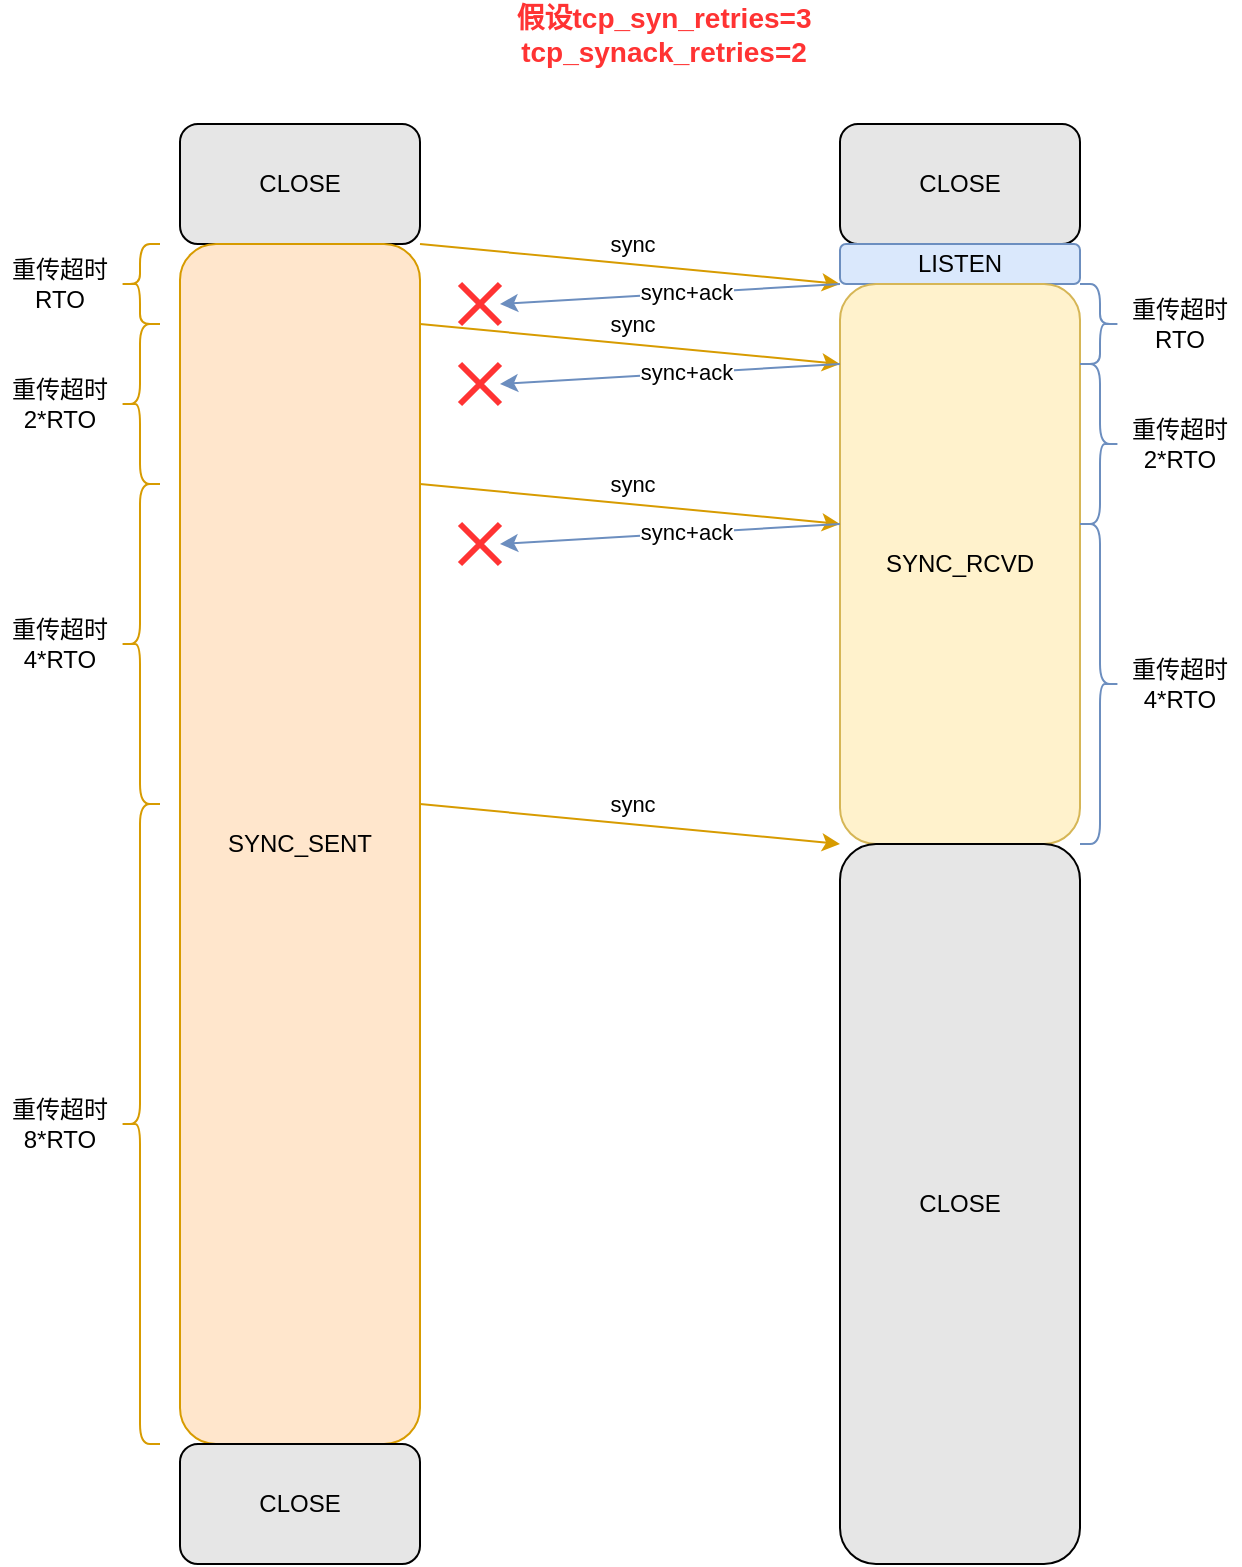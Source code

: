 <mxfile version="20.8.16" type="device"><diagram name="第 1 页" id="rM8j7UXgsIs_4yj_zaCb"><mxGraphModel dx="1418" dy="828" grid="1" gridSize="10" guides="1" tooltips="1" connect="1" arrows="1" fold="1" page="1" pageScale="1" pageWidth="827" pageHeight="1169" math="0" shadow="0"><root><mxCell id="0"/><mxCell id="1" parent="0"/><mxCell id="NiQcPkI9Ou7xpyMPSRXo-1" value="CLOSE" style="rounded=1;whiteSpace=wrap;html=1;fillColor=#E6E6E6;" parent="1" vertex="1"><mxGeometry x="150" y="100" width="120" height="60" as="geometry"/></mxCell><mxCell id="NiQcPkI9Ou7xpyMPSRXo-2" value="CLOSE" style="rounded=1;whiteSpace=wrap;html=1;fillColor=#E6E6E6;" parent="1" vertex="1"><mxGeometry x="480" y="100" width="120" height="60" as="geometry"/></mxCell><mxCell id="NiQcPkI9Ou7xpyMPSRXo-3" value="SYNC_SENT" style="rounded=1;whiteSpace=wrap;html=1;fillColor=#ffe6cc;strokeColor=#d79b00;" parent="1" vertex="1"><mxGeometry x="150" y="160" width="120" height="600" as="geometry"/></mxCell><mxCell id="NiQcPkI9Ou7xpyMPSRXo-4" value="LISTEN" style="rounded=1;whiteSpace=wrap;html=1;fillColor=#dae8fc;strokeColor=#6c8ebf;" parent="1" vertex="1"><mxGeometry x="480" y="160" width="120" height="20" as="geometry"/></mxCell><mxCell id="NiQcPkI9Ou7xpyMPSRXo-5" value="" style="endArrow=classic;html=1;rounded=0;exitX=1;exitY=0;exitDx=0;exitDy=0;fillColor=#ffe6cc;strokeColor=#d79b00;entryX=0;entryY=1;entryDx=0;entryDy=0;" parent="1" source="NiQcPkI9Ou7xpyMPSRXo-3" edge="1" target="NiQcPkI9Ou7xpyMPSRXo-4"><mxGeometry width="50" height="50" relative="1" as="geometry"><mxPoint x="390" y="450" as="sourcePoint"/><mxPoint x="470" y="180" as="targetPoint"/></mxGeometry></mxCell><mxCell id="NiQcPkI9Ou7xpyMPSRXo-7" value="sync" style="edgeLabel;html=1;align=center;verticalAlign=middle;resizable=0;points=[];" parent="NiQcPkI9Ou7xpyMPSRXo-5" vertex="1" connectable="0"><mxGeometry x="-0.199" y="-1" relative="1" as="geometry"><mxPoint x="22" y="-9" as="offset"/></mxGeometry></mxCell><mxCell id="NiQcPkI9Ou7xpyMPSRXo-44" value="CLOSE" style="rounded=1;whiteSpace=wrap;html=1;fillColor=#E6E6E6;" parent="1" vertex="1"><mxGeometry x="150" y="760" width="120" height="60" as="geometry"/></mxCell><mxCell id="wpmDxxjFCnM1ocCsameA-1" value="SYNC_RCVD" style="rounded=1;whiteSpace=wrap;html=1;fillColor=#fff2cc;strokeColor=#d6b656;" vertex="1" parent="1"><mxGeometry x="480" y="180" width="120" height="280" as="geometry"/></mxCell><mxCell id="wpmDxxjFCnM1ocCsameA-2" value="" style="endArrow=classic;html=1;rounded=0;fillColor=#dae8fc;strokeColor=#6c8ebf;exitX=0;exitY=0;exitDx=0;exitDy=0;" edge="1" parent="1" source="wpmDxxjFCnM1ocCsameA-1"><mxGeometry width="50" height="50" relative="1" as="geometry"><mxPoint x="410" y="330" as="sourcePoint"/><mxPoint x="310" y="190" as="targetPoint"/></mxGeometry></mxCell><mxCell id="wpmDxxjFCnM1ocCsameA-3" value="sync+ack" style="edgeLabel;html=1;align=center;verticalAlign=middle;resizable=0;points=[];" vertex="1" connectable="0" parent="wpmDxxjFCnM1ocCsameA-2"><mxGeometry x="-0.199" y="-1" relative="1" as="geometry"><mxPoint x="-9" y="1" as="offset"/></mxGeometry></mxCell><mxCell id="wpmDxxjFCnM1ocCsameA-4" value="" style="shape=umlDestroy;whiteSpace=wrap;html=1;strokeWidth=3;strokeColor=#FF3333;" vertex="1" parent="1"><mxGeometry x="290" y="180" width="20" height="20" as="geometry"/></mxCell><mxCell id="wpmDxxjFCnM1ocCsameA-5" value="" style="endArrow=classic;html=1;rounded=0;exitX=1;exitY=0;exitDx=0;exitDy=0;fillColor=#ffe6cc;strokeColor=#d79b00;entryX=0;entryY=1;entryDx=0;entryDy=0;" edge="1" parent="1"><mxGeometry width="50" height="50" relative="1" as="geometry"><mxPoint x="270" y="200" as="sourcePoint"/><mxPoint x="480" y="220" as="targetPoint"/></mxGeometry></mxCell><mxCell id="wpmDxxjFCnM1ocCsameA-6" value="sync" style="edgeLabel;html=1;align=center;verticalAlign=middle;resizable=0;points=[];" vertex="1" connectable="0" parent="wpmDxxjFCnM1ocCsameA-5"><mxGeometry x="-0.199" y="-1" relative="1" as="geometry"><mxPoint x="22" y="-9" as="offset"/></mxGeometry></mxCell><mxCell id="wpmDxxjFCnM1ocCsameA-7" value="" style="shape=curlyBracket;whiteSpace=wrap;html=1;rounded=1;labelPosition=left;verticalLabelPosition=middle;align=right;verticalAlign=middle;strokeColor=#d79b00;fillColor=#ffe6cc;" vertex="1" parent="1"><mxGeometry x="120" y="160" width="20" height="40" as="geometry"/></mxCell><mxCell id="wpmDxxjFCnM1ocCsameA-9" value="重传超时&lt;br&gt;RTO" style="text;html=1;strokeColor=none;fillColor=none;align=center;verticalAlign=middle;whiteSpace=wrap;rounded=0;" vertex="1" parent="1"><mxGeometry x="60" y="165" width="60" height="30" as="geometry"/></mxCell><mxCell id="wpmDxxjFCnM1ocCsameA-10" value="" style="shape=curlyBracket;whiteSpace=wrap;html=1;rounded=1;labelPosition=left;verticalLabelPosition=middle;align=right;verticalAlign=middle;strokeColor=#d79b00;fillColor=#ffe6cc;" vertex="1" parent="1"><mxGeometry x="120" y="200" width="20" height="80" as="geometry"/></mxCell><mxCell id="wpmDxxjFCnM1ocCsameA-11" value="重传超时&lt;br&gt;2*RTO" style="text;html=1;strokeColor=none;fillColor=none;align=center;verticalAlign=middle;whiteSpace=wrap;rounded=0;" vertex="1" parent="1"><mxGeometry x="60" y="225" width="60" height="30" as="geometry"/></mxCell><mxCell id="wpmDxxjFCnM1ocCsameA-12" value="" style="shape=curlyBracket;whiteSpace=wrap;html=1;rounded=1;labelPosition=left;verticalLabelPosition=middle;align=right;verticalAlign=middle;strokeColor=#d79b00;fillColor=#ffe6cc;" vertex="1" parent="1"><mxGeometry x="120" y="280" width="20" height="160" as="geometry"/></mxCell><mxCell id="wpmDxxjFCnM1ocCsameA-13" value="重传超时&lt;br&gt;4*RTO" style="text;html=1;strokeColor=none;fillColor=none;align=center;verticalAlign=middle;whiteSpace=wrap;rounded=0;" vertex="1" parent="1"><mxGeometry x="60" y="345" width="60" height="30" as="geometry"/></mxCell><mxCell id="wpmDxxjFCnM1ocCsameA-14" value="" style="endArrow=classic;html=1;rounded=0;exitX=1;exitY=0;exitDx=0;exitDy=0;fillColor=#ffe6cc;strokeColor=#d79b00;entryX=0;entryY=1;entryDx=0;entryDy=0;" edge="1" parent="1"><mxGeometry width="50" height="50" relative="1" as="geometry"><mxPoint x="270" y="280" as="sourcePoint"/><mxPoint x="480" y="300" as="targetPoint"/></mxGeometry></mxCell><mxCell id="wpmDxxjFCnM1ocCsameA-15" value="sync" style="edgeLabel;html=1;align=center;verticalAlign=middle;resizable=0;points=[];" vertex="1" connectable="0" parent="wpmDxxjFCnM1ocCsameA-14"><mxGeometry x="-0.199" y="-1" relative="1" as="geometry"><mxPoint x="22" y="-9" as="offset"/></mxGeometry></mxCell><mxCell id="wpmDxxjFCnM1ocCsameA-16" value="" style="shape=curlyBracket;whiteSpace=wrap;html=1;rounded=1;flipH=1;labelPosition=right;verticalLabelPosition=middle;align=left;verticalAlign=middle;strokeColor=#6c8ebf;fillColor=#dae8fc;" vertex="1" parent="1"><mxGeometry x="600" y="180" width="20" height="40" as="geometry"/></mxCell><mxCell id="wpmDxxjFCnM1ocCsameA-17" value="重传超时&lt;br&gt;RTO" style="text;html=1;strokeColor=none;fillColor=none;align=center;verticalAlign=middle;whiteSpace=wrap;rounded=0;" vertex="1" parent="1"><mxGeometry x="620" y="185" width="60" height="30" as="geometry"/></mxCell><mxCell id="wpmDxxjFCnM1ocCsameA-18" value="" style="endArrow=classic;html=1;rounded=0;fillColor=#dae8fc;strokeColor=#6c8ebf;exitX=0;exitY=0;exitDx=0;exitDy=0;" edge="1" parent="1"><mxGeometry width="50" height="50" relative="1" as="geometry"><mxPoint x="480" y="220" as="sourcePoint"/><mxPoint x="310" y="230" as="targetPoint"/></mxGeometry></mxCell><mxCell id="wpmDxxjFCnM1ocCsameA-19" value="sync+ack" style="edgeLabel;html=1;align=center;verticalAlign=middle;resizable=0;points=[];" vertex="1" connectable="0" parent="wpmDxxjFCnM1ocCsameA-18"><mxGeometry x="-0.199" y="-1" relative="1" as="geometry"><mxPoint x="-9" y="1" as="offset"/></mxGeometry></mxCell><mxCell id="wpmDxxjFCnM1ocCsameA-20" value="" style="shape=umlDestroy;whiteSpace=wrap;html=1;strokeWidth=3;strokeColor=#FF3333;" vertex="1" parent="1"><mxGeometry x="290" y="220" width="20" height="20" as="geometry"/></mxCell><mxCell id="wpmDxxjFCnM1ocCsameA-21" value="" style="shape=curlyBracket;whiteSpace=wrap;html=1;rounded=1;flipH=1;labelPosition=right;verticalLabelPosition=middle;align=left;verticalAlign=middle;strokeColor=#6c8ebf;fillColor=#dae8fc;" vertex="1" parent="1"><mxGeometry x="600" y="220" width="20" height="80" as="geometry"/></mxCell><mxCell id="wpmDxxjFCnM1ocCsameA-22" value="重传超时&lt;br&gt;2*RTO" style="text;html=1;strokeColor=none;fillColor=none;align=center;verticalAlign=middle;whiteSpace=wrap;rounded=0;" vertex="1" parent="1"><mxGeometry x="620" y="245" width="60" height="30" as="geometry"/></mxCell><mxCell id="wpmDxxjFCnM1ocCsameA-23" value="" style="shape=curlyBracket;whiteSpace=wrap;html=1;rounded=1;labelPosition=left;verticalLabelPosition=middle;align=right;verticalAlign=middle;strokeColor=#d79b00;fillColor=#ffe6cc;" vertex="1" parent="1"><mxGeometry x="120" y="440" width="20" height="320" as="geometry"/></mxCell><mxCell id="wpmDxxjFCnM1ocCsameA-24" value="重传超时&lt;br&gt;8*RTO" style="text;html=1;strokeColor=none;fillColor=none;align=center;verticalAlign=middle;whiteSpace=wrap;rounded=0;" vertex="1" parent="1"><mxGeometry x="60" y="585" width="60" height="30" as="geometry"/></mxCell><mxCell id="wpmDxxjFCnM1ocCsameA-25" value="" style="endArrow=classic;html=1;rounded=0;exitX=1;exitY=0;exitDx=0;exitDy=0;fillColor=#ffe6cc;strokeColor=#d79b00;entryX=0;entryY=1;entryDx=0;entryDy=0;" edge="1" parent="1"><mxGeometry width="50" height="50" relative="1" as="geometry"><mxPoint x="270" y="440" as="sourcePoint"/><mxPoint x="480" y="460" as="targetPoint"/></mxGeometry></mxCell><mxCell id="wpmDxxjFCnM1ocCsameA-26" value="sync" style="edgeLabel;html=1;align=center;verticalAlign=middle;resizable=0;points=[];" vertex="1" connectable="0" parent="wpmDxxjFCnM1ocCsameA-25"><mxGeometry x="-0.199" y="-1" relative="1" as="geometry"><mxPoint x="22" y="-9" as="offset"/></mxGeometry></mxCell><mxCell id="wpmDxxjFCnM1ocCsameA-27" value="" style="endArrow=classic;html=1;rounded=0;fillColor=#dae8fc;strokeColor=#6c8ebf;exitX=0;exitY=0;exitDx=0;exitDy=0;" edge="1" parent="1"><mxGeometry width="50" height="50" relative="1" as="geometry"><mxPoint x="480" y="300" as="sourcePoint"/><mxPoint x="310" y="310" as="targetPoint"/></mxGeometry></mxCell><mxCell id="wpmDxxjFCnM1ocCsameA-28" value="sync+ack" style="edgeLabel;html=1;align=center;verticalAlign=middle;resizable=0;points=[];" vertex="1" connectable="0" parent="wpmDxxjFCnM1ocCsameA-27"><mxGeometry x="-0.199" y="-1" relative="1" as="geometry"><mxPoint x="-9" y="1" as="offset"/></mxGeometry></mxCell><mxCell id="wpmDxxjFCnM1ocCsameA-29" value="" style="shape=umlDestroy;whiteSpace=wrap;html=1;strokeWidth=3;strokeColor=#FF3333;" vertex="1" parent="1"><mxGeometry x="290" y="300" width="20" height="20" as="geometry"/></mxCell><mxCell id="wpmDxxjFCnM1ocCsameA-30" value="" style="shape=curlyBracket;whiteSpace=wrap;html=1;rounded=1;flipH=1;labelPosition=right;verticalLabelPosition=middle;align=left;verticalAlign=middle;strokeColor=#6c8ebf;fillColor=#dae8fc;" vertex="1" parent="1"><mxGeometry x="600" y="300" width="20" height="160" as="geometry"/></mxCell><mxCell id="wpmDxxjFCnM1ocCsameA-31" value="重传超时&lt;br&gt;4*RTO" style="text;html=1;strokeColor=none;fillColor=none;align=center;verticalAlign=middle;whiteSpace=wrap;rounded=0;" vertex="1" parent="1"><mxGeometry x="620" y="365" width="60" height="30" as="geometry"/></mxCell><mxCell id="wpmDxxjFCnM1ocCsameA-32" value="CLOSE" style="rounded=1;whiteSpace=wrap;html=1;fillColor=#E6E6E6;" vertex="1" parent="1"><mxGeometry x="480" y="460" width="120" height="360" as="geometry"/></mxCell><mxCell id="wpmDxxjFCnM1ocCsameA-33" value="&lt;font style=&quot;font-size: 14px;&quot; color=&quot;#ff3333&quot;&gt;&lt;b&gt;假设tcp_syn_retries=3&lt;br&gt;tcp_synack_retries=2&lt;/b&gt;&lt;/font&gt;" style="text;html=1;strokeColor=none;fillColor=none;align=center;verticalAlign=middle;whiteSpace=wrap;rounded=0;" vertex="1" parent="1"><mxGeometry x="304" y="40" width="176" height="30" as="geometry"/></mxCell></root></mxGraphModel></diagram></mxfile>